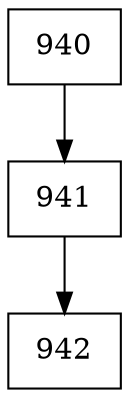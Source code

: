 digraph G {
  node [shape=record];
  node0 [label="{940}"];
  node0 -> node1;
  node1 [label="{941}"];
  node1 -> node2;
  node2 [label="{942}"];
}
